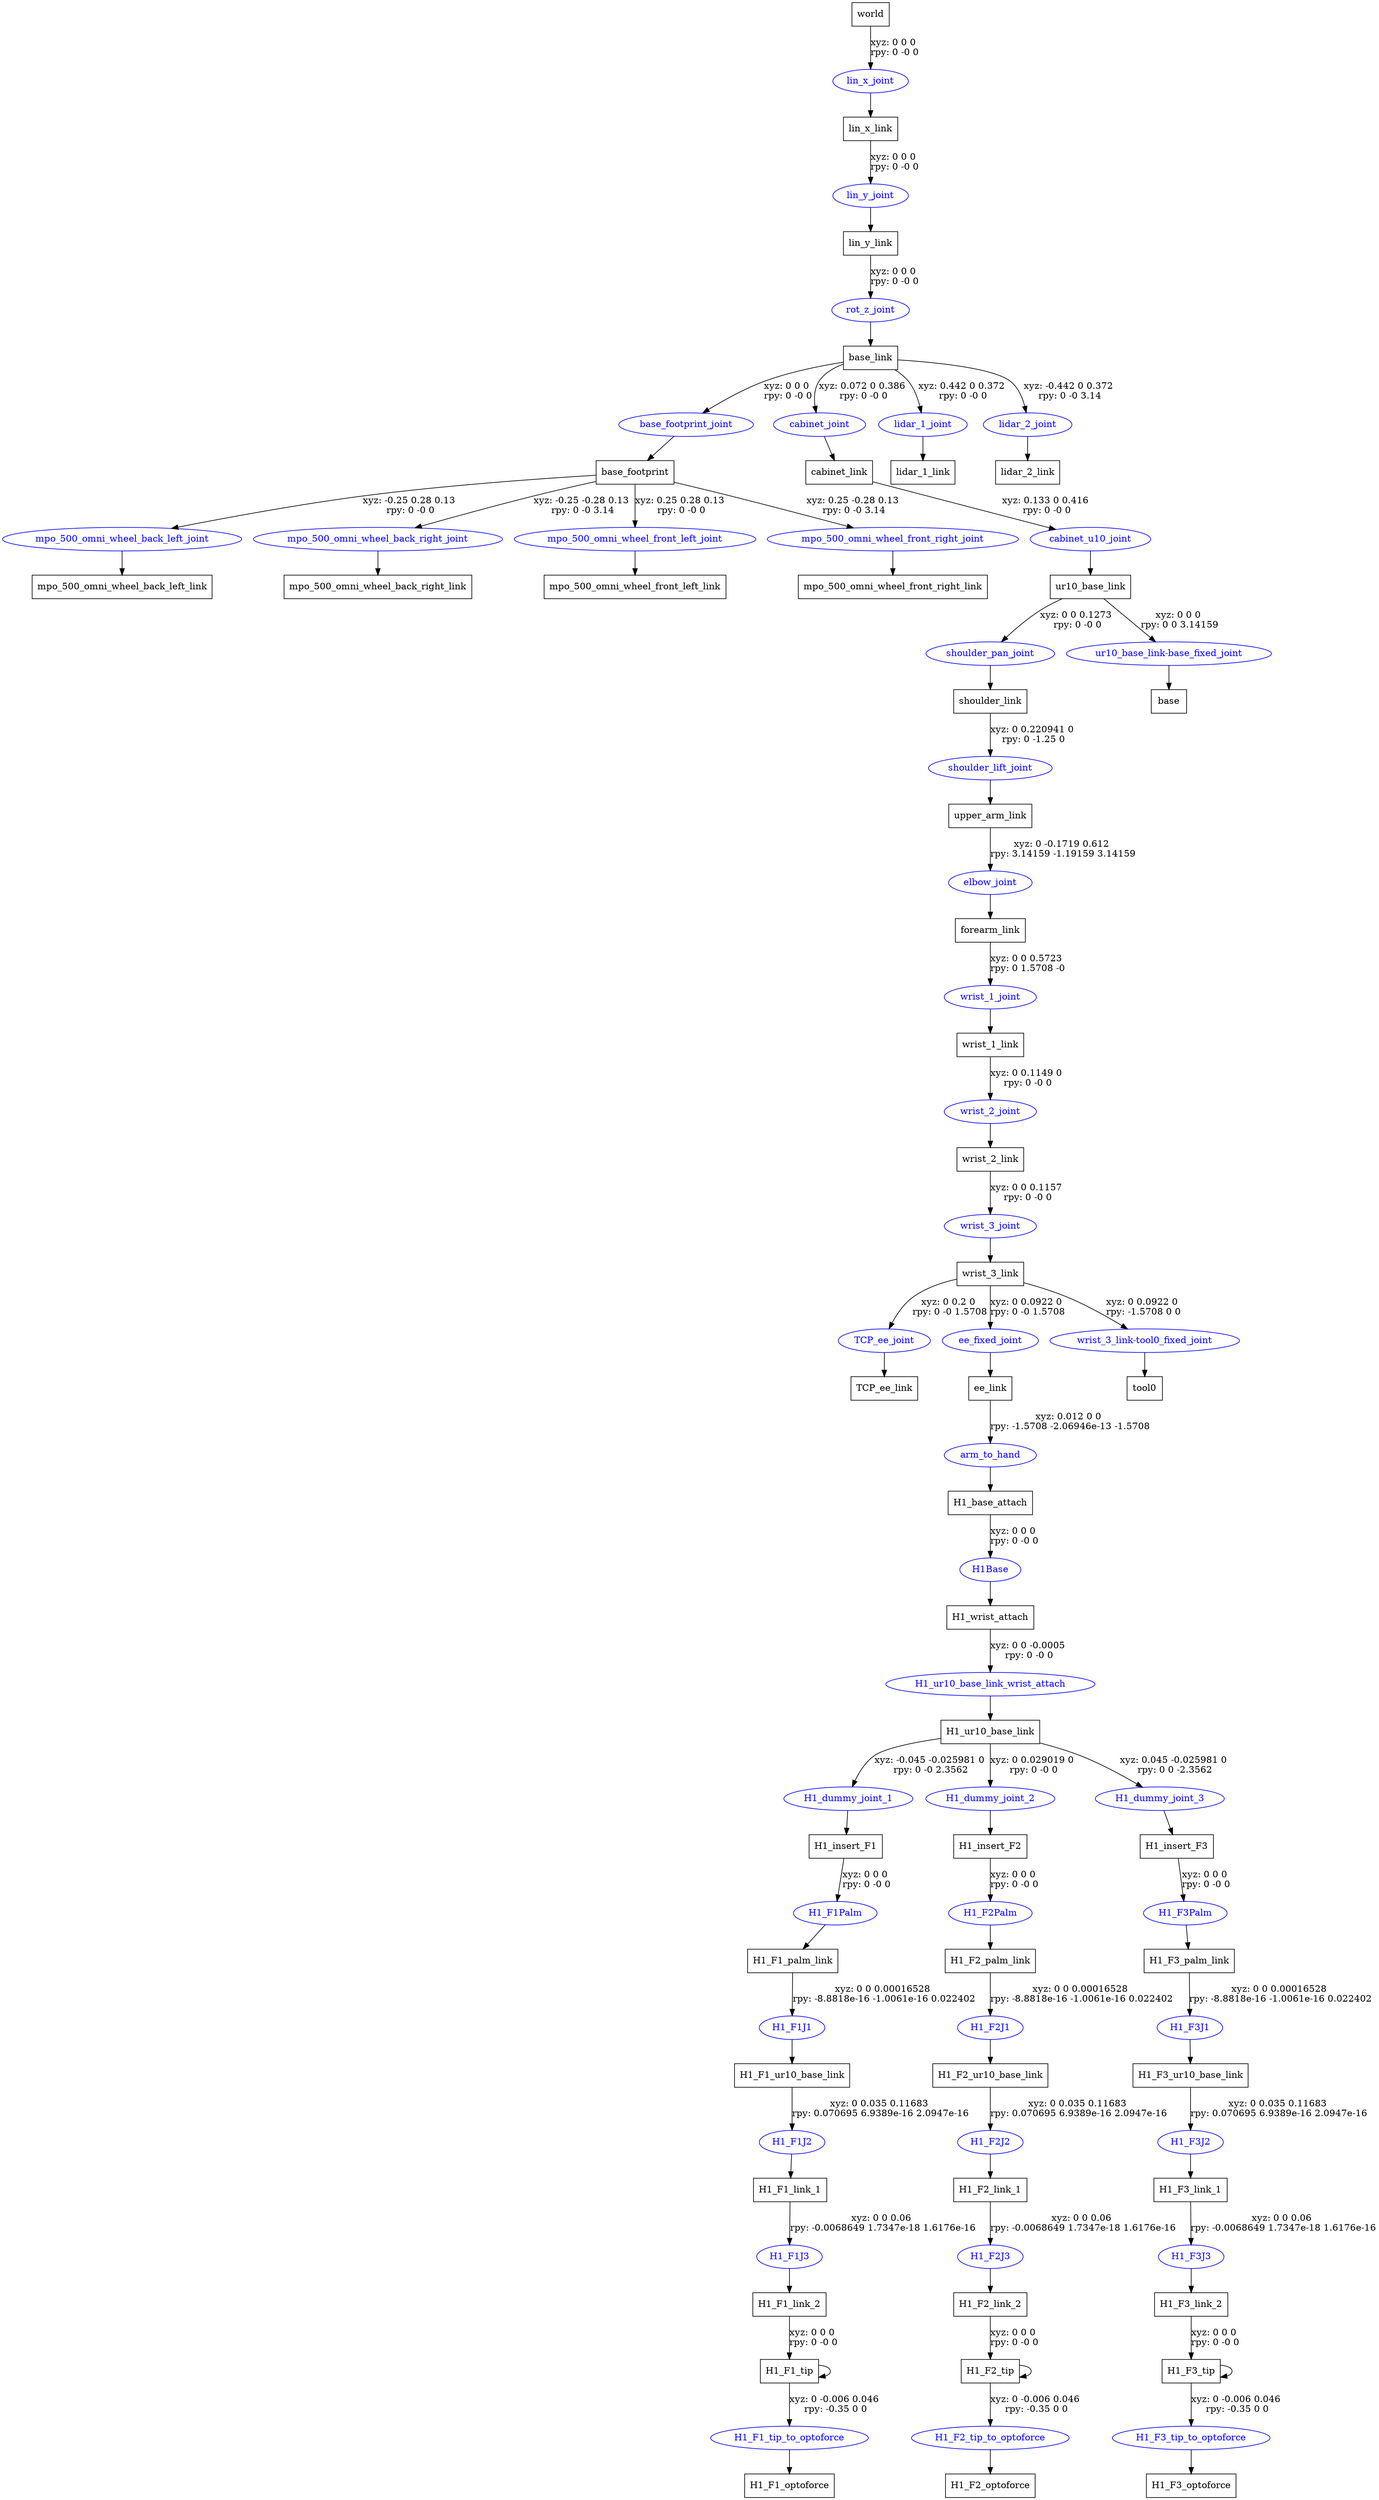 digraph G {
node [shape=box];
"world" [label="world"];
"lin_x_link" [label="lin_x_link"];
"lin_y_link" [label="lin_y_link"];
"base_link" [label="base_link"];
"base_footprint" [label="base_footprint"];
"mpo_500_omni_wheel_back_left_link" [label="mpo_500_omni_wheel_back_left_link"];
"mpo_500_omni_wheel_back_right_link" [label="mpo_500_omni_wheel_back_right_link"];
"mpo_500_omni_wheel_front_left_link" [label="mpo_500_omni_wheel_front_left_link"];
"mpo_500_omni_wheel_front_right_link" [label="mpo_500_omni_wheel_front_right_link"];
"cabinet_link" [label="cabinet_link"];
"ur10_base_link" [label="ur10_base_link"];
"shoulder_link" [label="shoulder_link"];
"upper_arm_link" [label="upper_arm_link"];
"forearm_link" [label="forearm_link"];
"wrist_1_link" [label="wrist_1_link"];
"wrist_2_link" [label="wrist_2_link"];
"wrist_3_link" [label="wrist_3_link"];
"TCP_ee_link" [label="TCP_ee_link"];
"ee_link" [label="ee_link"];
"H1_base_attach" [label="H1_base_attach"];
"H1_wrist_attach" [label="H1_wrist_attach"];
"H1_ur10_base_link" [label="H1_ur10_base_link"];
"H1_insert_F1" [label="H1_insert_F1"];
"H1_F1_palm_link" [label="H1_F1_palm_link"];
"H1_F1_ur10_base_link" [label="H1_F1_ur10_base_link"];
"H1_F1_link_1" [label="H1_F1_link_1"];
"H1_F1_link_2" [label="H1_F1_link_2"];
"H1_F1_tip" [label="H1_F1_tip"];
"H1_F1_optoforce" [label="H1_F1_optoforce"];
"H1_insert_F2" [label="H1_insert_F2"];
"H1_F2_palm_link" [label="H1_F2_palm_link"];
"H1_F2_ur10_base_link" [label="H1_F2_ur10_base_link"];
"H1_F2_link_1" [label="H1_F2_link_1"];
"H1_F2_link_2" [label="H1_F2_link_2"];
"H1_F2_tip" [label="H1_F2_tip"];
"H1_F2_optoforce" [label="H1_F2_optoforce"];
"H1_insert_F3" [label="H1_insert_F3"];
"H1_F3_palm_link" [label="H1_F3_palm_link"];
"H1_F3_ur10_base_link" [label="H1_F3_ur10_base_link"];
"H1_F3_link_1" [label="H1_F3_link_1"];
"H1_F3_link_2" [label="H1_F3_link_2"];
"H1_F3_tip" [label="H1_F3_tip"];
"H1_F3_optoforce" [label="H1_F3_optoforce"];
"tool0" [label="tool0"];
"base" [label="base"];
"lidar_1_link" [label="lidar_1_link"];
"lidar_2_link" [label="lidar_2_link"];
node [shape=ellipse, color=blue, fontcolor=blue];
"world" -> "lin_x_joint" [label="xyz: 0 0 0 \nrpy: 0 -0 0"]
"lin_x_joint" -> "lin_x_link"
"lin_x_link" -> "lin_y_joint" [label="xyz: 0 0 0 \nrpy: 0 -0 0"]
"lin_y_joint" -> "lin_y_link"
"lin_y_link" -> "rot_z_joint" [label="xyz: 0 0 0 \nrpy: 0 -0 0"]
"rot_z_joint" -> "base_link"
"base_link" -> "base_footprint_joint" [label="xyz: 0 0 0 \nrpy: 0 -0 0"]
"base_footprint_joint" -> "base_footprint"
"base_footprint" -> "mpo_500_omni_wheel_back_left_joint" [label="xyz: -0.25 0.28 0.13 \nrpy: 0 -0 0"]
"mpo_500_omni_wheel_back_left_joint" -> "mpo_500_omni_wheel_back_left_link"
"base_footprint" -> "mpo_500_omni_wheel_back_right_joint" [label="xyz: -0.25 -0.28 0.13 \nrpy: 0 -0 3.14"]
"mpo_500_omni_wheel_back_right_joint" -> "mpo_500_omni_wheel_back_right_link"
"base_footprint" -> "mpo_500_omni_wheel_front_left_joint" [label="xyz: 0.25 0.28 0.13 \nrpy: 0 -0 0"]
"mpo_500_omni_wheel_front_left_joint" -> "mpo_500_omni_wheel_front_left_link"
"base_footprint" -> "mpo_500_omni_wheel_front_right_joint" [label="xyz: 0.25 -0.28 0.13 \nrpy: 0 -0 3.14"]
"mpo_500_omni_wheel_front_right_joint" -> "mpo_500_omni_wheel_front_right_link"
"base_link" -> "cabinet_joint" [label="xyz: 0.072 0 0.386 \nrpy: 0 -0 0"]
"cabinet_joint" -> "cabinet_link"
"cabinet_link" -> "cabinet_u10_joint" [label="xyz: 0.133 0 0.416 \nrpy: 0 -0 0"]
"cabinet_u10_joint" -> "ur10_base_link"
"ur10_base_link" -> "shoulder_pan_joint" [label="xyz: 0 0 0.1273 \nrpy: 0 -0 0"]
"shoulder_pan_joint" -> "shoulder_link"
"shoulder_link" -> "shoulder_lift_joint" [label="xyz: 0 0.220941 0 \nrpy: 0 -1.25 0"]
"shoulder_lift_joint" -> "upper_arm_link"
"upper_arm_link" -> "elbow_joint" [label="xyz: 0 -0.1719 0.612 \nrpy: 3.14159 -1.19159 3.14159"]
"elbow_joint" -> "forearm_link"
"forearm_link" -> "wrist_1_joint" [label="xyz: 0 0 0.5723 \nrpy: 0 1.5708 -0"]
"wrist_1_joint" -> "wrist_1_link"
"wrist_1_link" -> "wrist_2_joint" [label="xyz: 0 0.1149 0 \nrpy: 0 -0 0"]
"wrist_2_joint" -> "wrist_2_link"
"wrist_2_link" -> "wrist_3_joint" [label="xyz: 0 0 0.1157 \nrpy: 0 -0 0"]
"wrist_3_joint" -> "wrist_3_link"
"wrist_3_link" -> "TCP_ee_joint" [label="xyz: 0 0.2 0 \nrpy: 0 -0 1.5708"]
"TCP_ee_joint" -> "TCP_ee_link"
"wrist_3_link" -> "ee_fixed_joint" [label="xyz: 0 0.0922 0 \nrpy: 0 -0 1.5708"]
"ee_fixed_joint" -> "ee_link"
"ee_link" -> "arm_to_hand" [label="xyz: 0.012 0 0 \nrpy: -1.5708 -2.06946e-13 -1.5708"]
"arm_to_hand" -> "H1_base_attach"
"H1_base_attach" -> "H1Base" [label="xyz: 0 0 0 \nrpy: 0 -0 0"]
"H1Base" -> "H1_wrist_attach"
"H1_wrist_attach" -> "H1_ur10_base_link_wrist_attach" [label="xyz: 0 0 -0.0005 \nrpy: 0 -0 0"]
"H1_ur10_base_link_wrist_attach" -> "H1_ur10_base_link"
"H1_ur10_base_link" -> "H1_dummy_joint_1" [label="xyz: -0.045 -0.025981 0 \nrpy: 0 -0 2.3562"]
"H1_dummy_joint_1" -> "H1_insert_F1"
"H1_insert_F1" -> "H1_F1Palm" [label="xyz: 0 0 0 \nrpy: 0 -0 0"]
"H1_F1Palm" -> "H1_F1_palm_link"
"H1_F1_palm_link" -> "H1_F1J1" [label="xyz: 0 0 0.00016528 \nrpy: -8.8818e-16 -1.0061e-16 0.022402"]
"H1_F1J1" -> "H1_F1_ur10_base_link"
"H1_F1_ur10_base_link" -> "H1_F1J2" [label="xyz: 0 0.035 0.11683 \nrpy: 0.070695 6.9389e-16 2.0947e-16"]
"H1_F1J2" -> "H1_F1_link_1"
"H1_F1_link_1" -> "H1_F1J3" [label="xyz: 0 0 0.06 \nrpy: -0.0068649 1.7347e-18 1.6176e-16"]
"H1_F1J3" -> "H1_F1_link_2"
"H1_F1_link_2" -> "H1_F1_tip" [label="xyz: 0 0 0 \nrpy: 0 -0 0"]
"H1_F1_tip" -> "H1_F1_tip"
"H1_F1_tip" -> "H1_F1_tip_to_optoforce" [label="xyz: 0 -0.006 0.046 \nrpy: -0.35 0 0"]
"H1_F1_tip_to_optoforce" -> "H1_F1_optoforce"
"H1_ur10_base_link" -> "H1_dummy_joint_2" [label="xyz: 0 0.029019 0 \nrpy: 0 -0 0"]
"H1_dummy_joint_2" -> "H1_insert_F2"
"H1_insert_F2" -> "H1_F2Palm" [label="xyz: 0 0 0 \nrpy: 0 -0 0"]
"H1_F2Palm" -> "H1_F2_palm_link"
"H1_F2_palm_link" -> "H1_F2J1" [label="xyz: 0 0 0.00016528 \nrpy: -8.8818e-16 -1.0061e-16 0.022402"]
"H1_F2J1" -> "H1_F2_ur10_base_link"
"H1_F2_ur10_base_link" -> "H1_F2J2" [label="xyz: 0 0.035 0.11683 \nrpy: 0.070695 6.9389e-16 2.0947e-16"]
"H1_F2J2" -> "H1_F2_link_1"
"H1_F2_link_1" -> "H1_F2J3" [label="xyz: 0 0 0.06 \nrpy: -0.0068649 1.7347e-18 1.6176e-16"]
"H1_F2J3" -> "H1_F2_link_2"
"H1_F2_link_2" -> "H1_F2_tip" [label="xyz: 0 0 0 \nrpy: 0 -0 0"]
"H1_F2_tip" -> "H1_F2_tip"
"H1_F2_tip" -> "H1_F2_tip_to_optoforce" [label="xyz: 0 -0.006 0.046 \nrpy: -0.35 0 0"]
"H1_F2_tip_to_optoforce" -> "H1_F2_optoforce"
"H1_ur10_base_link" -> "H1_dummy_joint_3" [label="xyz: 0.045 -0.025981 0 \nrpy: 0 0 -2.3562"]
"H1_dummy_joint_3" -> "H1_insert_F3"
"H1_insert_F3" -> "H1_F3Palm" [label="xyz: 0 0 0 \nrpy: 0 -0 0"]
"H1_F3Palm" -> "H1_F3_palm_link"
"H1_F3_palm_link" -> "H1_F3J1" [label="xyz: 0 0 0.00016528 \nrpy: -8.8818e-16 -1.0061e-16 0.022402"]
"H1_F3J1" -> "H1_F3_ur10_base_link"
"H1_F3_ur10_base_link" -> "H1_F3J2" [label="xyz: 0 0.035 0.11683 \nrpy: 0.070695 6.9389e-16 2.0947e-16"]
"H1_F3J2" -> "H1_F3_link_1"
"H1_F3_link_1" -> "H1_F3J3" [label="xyz: 0 0 0.06 \nrpy: -0.0068649 1.7347e-18 1.6176e-16"]
"H1_F3J3" -> "H1_F3_link_2"
"H1_F3_link_2" -> "H1_F3_tip" [label="xyz: 0 0 0 \nrpy: 0 -0 0"]
"H1_F3_tip" -> "H1_F3_tip"
"H1_F3_tip" -> "H1_F3_tip_to_optoforce" [label="xyz: 0 -0.006 0.046 \nrpy: -0.35 0 0"]
"H1_F3_tip_to_optoforce" -> "H1_F3_optoforce"
"wrist_3_link" -> "wrist_3_link-tool0_fixed_joint" [label="xyz: 0 0.0922 0 \nrpy: -1.5708 0 0"]
"wrist_3_link-tool0_fixed_joint" -> "tool0"
"ur10_base_link" -> "ur10_base_link-base_fixed_joint" [label="xyz: 0 0 0 \nrpy: 0 0 3.14159"]
"ur10_base_link-base_fixed_joint" -> "base"
"base_link" -> "lidar_1_joint" [label="xyz: 0.442 0 0.372 \nrpy: 0 -0 0"]
"lidar_1_joint" -> "lidar_1_link"
"base_link" -> "lidar_2_joint" [label="xyz: -0.442 0 0.372 \nrpy: 0 -0 3.14"]
"lidar_2_joint" -> "lidar_2_link"
}
